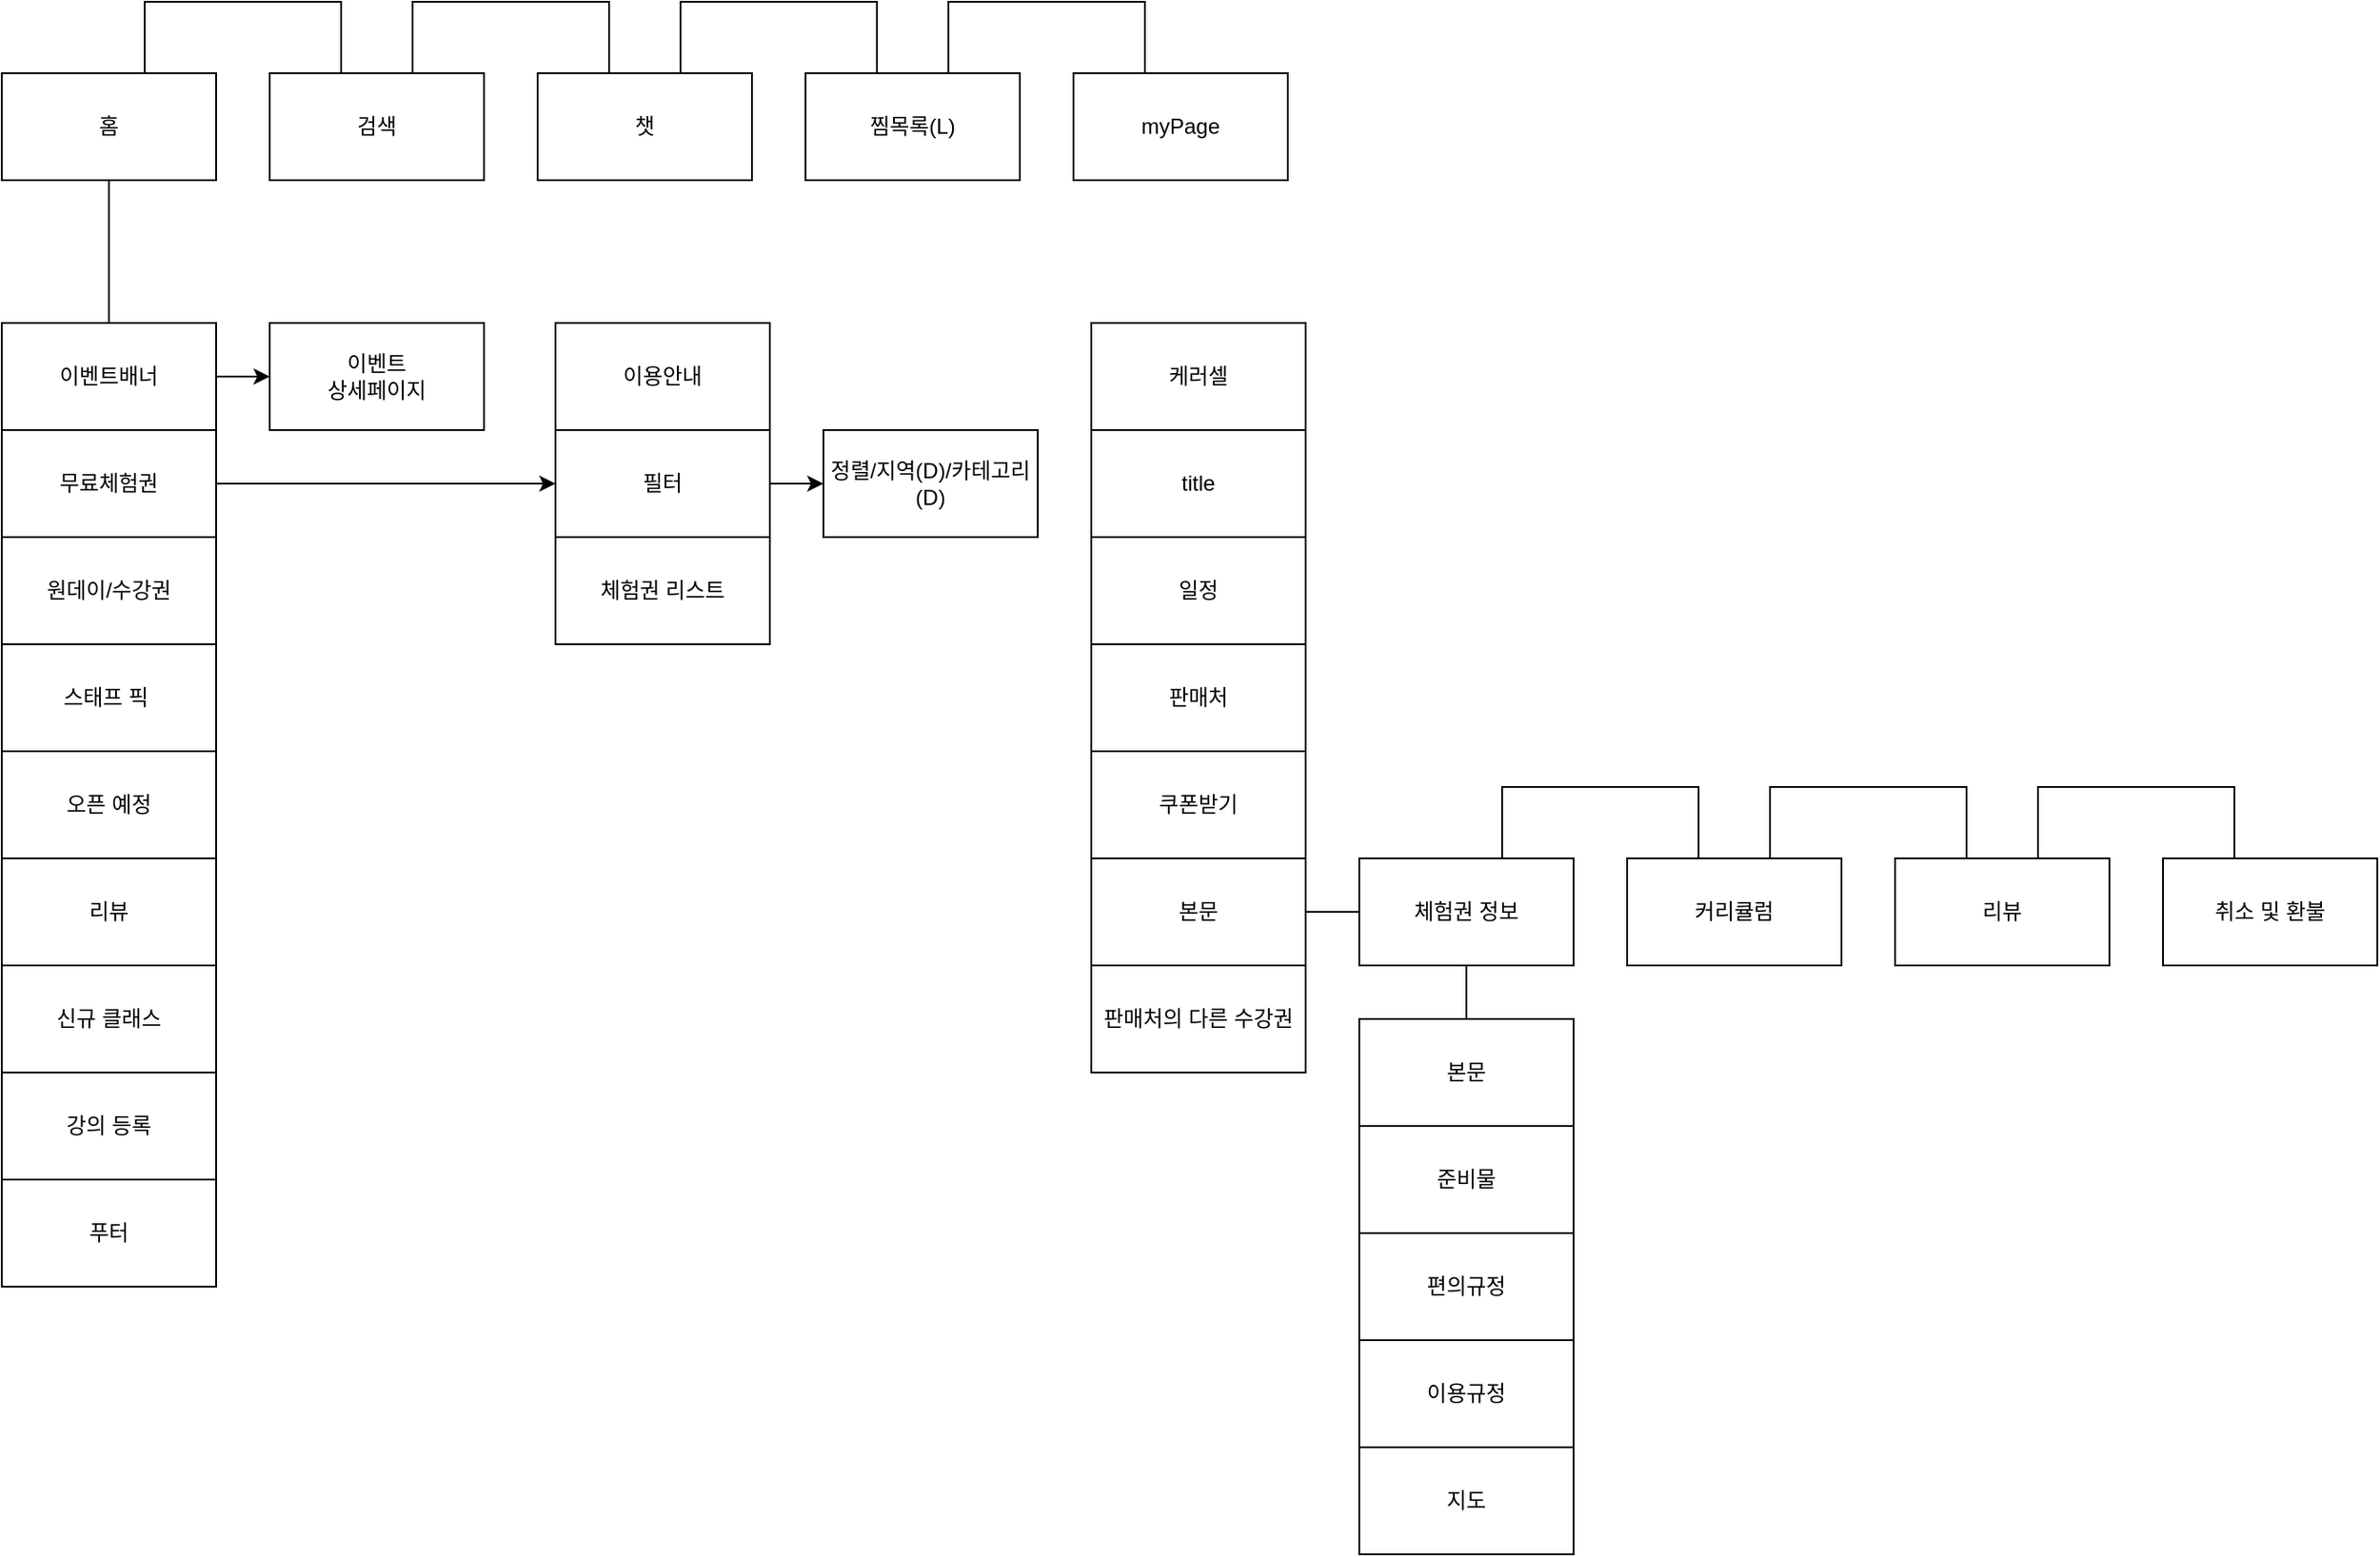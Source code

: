 <mxfile version="21.2.9" type="github">
  <diagram name="페이지-1" id="6Ej5Uxempw8xW5L3uaks">
    <mxGraphModel dx="419" dy="795" grid="1" gridSize="10" guides="1" tooltips="1" connect="1" arrows="1" fold="1" page="1" pageScale="1" pageWidth="827" pageHeight="1169" math="0" shadow="0">
      <root>
        <mxCell id="0" />
        <mxCell id="1" parent="0" />
        <mxCell id="Am6_SD4DAgW1yXsHj4Wf-1" value="홈" style="rounded=0;whiteSpace=wrap;html=1;" vertex="1" parent="1">
          <mxGeometry x="160" y="370" width="120" height="60" as="geometry" />
        </mxCell>
        <mxCell id="Am6_SD4DAgW1yXsHj4Wf-2" value="검색" style="rounded=0;whiteSpace=wrap;html=1;" vertex="1" parent="1">
          <mxGeometry x="310" y="370" width="120" height="60" as="geometry" />
        </mxCell>
        <mxCell id="Am6_SD4DAgW1yXsHj4Wf-3" value="챗" style="rounded=0;whiteSpace=wrap;html=1;" vertex="1" parent="1">
          <mxGeometry x="460" y="370" width="120" height="60" as="geometry" />
        </mxCell>
        <mxCell id="Am6_SD4DAgW1yXsHj4Wf-4" value="찜목록(L)" style="rounded=0;whiteSpace=wrap;html=1;" vertex="1" parent="1">
          <mxGeometry x="610" y="370" width="120" height="60" as="geometry" />
        </mxCell>
        <mxCell id="Am6_SD4DAgW1yXsHj4Wf-5" value="myPage" style="rounded=0;whiteSpace=wrap;html=1;" vertex="1" parent="1">
          <mxGeometry x="760" y="370" width="120" height="60" as="geometry" />
        </mxCell>
        <mxCell id="Am6_SD4DAgW1yXsHj4Wf-20" value="" style="edgeStyle=orthogonalEdgeStyle;rounded=0;orthogonalLoop=1;jettySize=auto;html=1;" edge="1" parent="1" source="Am6_SD4DAgW1yXsHj4Wf-6" target="Am6_SD4DAgW1yXsHj4Wf-19">
          <mxGeometry relative="1" as="geometry" />
        </mxCell>
        <mxCell id="Am6_SD4DAgW1yXsHj4Wf-6" value="이벤트배너" style="rounded=0;whiteSpace=wrap;html=1;" vertex="1" parent="1">
          <mxGeometry x="160" y="510" width="120" height="60" as="geometry" />
        </mxCell>
        <mxCell id="Am6_SD4DAgW1yXsHj4Wf-7" value="" style="endArrow=none;html=1;rounded=0;" edge="1" parent="1">
          <mxGeometry width="50" height="50" relative="1" as="geometry">
            <mxPoint x="240" y="370" as="sourcePoint" />
            <mxPoint x="350" y="370" as="targetPoint" />
            <Array as="points">
              <mxPoint x="240" y="330" />
              <mxPoint x="350" y="330" />
            </Array>
          </mxGeometry>
        </mxCell>
        <mxCell id="Am6_SD4DAgW1yXsHj4Wf-8" value="" style="endArrow=none;html=1;rounded=0;" edge="1" parent="1">
          <mxGeometry width="50" height="50" relative="1" as="geometry">
            <mxPoint x="390" y="370" as="sourcePoint" />
            <mxPoint x="500" y="370" as="targetPoint" />
            <Array as="points">
              <mxPoint x="390" y="330" />
              <mxPoint x="500" y="330" />
            </Array>
          </mxGeometry>
        </mxCell>
        <mxCell id="Am6_SD4DAgW1yXsHj4Wf-9" value="" style="endArrow=none;html=1;rounded=0;" edge="1" parent="1">
          <mxGeometry width="50" height="50" relative="1" as="geometry">
            <mxPoint x="690" y="370" as="sourcePoint" />
            <mxPoint x="800" y="370" as="targetPoint" />
            <Array as="points">
              <mxPoint x="690" y="330" />
              <mxPoint x="800" y="330" />
            </Array>
          </mxGeometry>
        </mxCell>
        <mxCell id="Am6_SD4DAgW1yXsHj4Wf-10" value="" style="endArrow=none;html=1;rounded=0;" edge="1" parent="1">
          <mxGeometry width="50" height="50" relative="1" as="geometry">
            <mxPoint x="540" y="370" as="sourcePoint" />
            <mxPoint x="650" y="370" as="targetPoint" />
            <Array as="points">
              <mxPoint x="540" y="330" />
              <mxPoint x="650" y="330" />
            </Array>
          </mxGeometry>
        </mxCell>
        <mxCell id="Am6_SD4DAgW1yXsHj4Wf-11" value="" style="endArrow=none;html=1;rounded=0;entryX=0.5;entryY=1;entryDx=0;entryDy=0;" edge="1" parent="1" source="Am6_SD4DAgW1yXsHj4Wf-6" target="Am6_SD4DAgW1yXsHj4Wf-1">
          <mxGeometry width="50" height="50" relative="1" as="geometry">
            <mxPoint x="320" y="640" as="sourcePoint" />
            <mxPoint x="370" y="590" as="targetPoint" />
          </mxGeometry>
        </mxCell>
        <mxCell id="Am6_SD4DAgW1yXsHj4Wf-32" style="edgeStyle=orthogonalEdgeStyle;rounded=0;orthogonalLoop=1;jettySize=auto;html=1;entryX=0;entryY=0.5;entryDx=0;entryDy=0;" edge="1" parent="1" source="Am6_SD4DAgW1yXsHj4Wf-12" target="Am6_SD4DAgW1yXsHj4Wf-34">
          <mxGeometry relative="1" as="geometry">
            <mxPoint x="460" y="560" as="targetPoint" />
          </mxGeometry>
        </mxCell>
        <mxCell id="Am6_SD4DAgW1yXsHj4Wf-12" value="무료체험권" style="rounded=0;whiteSpace=wrap;html=1;" vertex="1" parent="1">
          <mxGeometry x="160" y="570" width="120" height="60" as="geometry" />
        </mxCell>
        <mxCell id="Am6_SD4DAgW1yXsHj4Wf-13" value="스태프 픽&lt;span style=&quot;white-space: pre;&quot;&gt;	&lt;/span&gt;" style="rounded=0;whiteSpace=wrap;html=1;" vertex="1" parent="1">
          <mxGeometry x="160" y="720" width="120" height="60" as="geometry" />
        </mxCell>
        <mxCell id="Am6_SD4DAgW1yXsHj4Wf-14" value="오픈 예정" style="rounded=0;whiteSpace=wrap;html=1;" vertex="1" parent="1">
          <mxGeometry x="160" y="780" width="120" height="60" as="geometry" />
        </mxCell>
        <mxCell id="Am6_SD4DAgW1yXsHj4Wf-15" value="리뷰" style="rounded=0;whiteSpace=wrap;html=1;" vertex="1" parent="1">
          <mxGeometry x="160" y="840" width="120" height="60" as="geometry" />
        </mxCell>
        <mxCell id="Am6_SD4DAgW1yXsHj4Wf-16" value="신규 클래스" style="rounded=0;whiteSpace=wrap;html=1;" vertex="1" parent="1">
          <mxGeometry x="160" y="900" width="120" height="60" as="geometry" />
        </mxCell>
        <mxCell id="Am6_SD4DAgW1yXsHj4Wf-17" value="강의 등록" style="rounded=0;whiteSpace=wrap;html=1;" vertex="1" parent="1">
          <mxGeometry x="160" y="930" width="120" height="60" as="geometry" />
        </mxCell>
        <mxCell id="Am6_SD4DAgW1yXsHj4Wf-18" value="푸터" style="rounded=0;whiteSpace=wrap;html=1;" vertex="1" parent="1">
          <mxGeometry x="160" y="990" width="120" height="60" as="geometry" />
        </mxCell>
        <mxCell id="Am6_SD4DAgW1yXsHj4Wf-19" value="이벤트&lt;br&gt;상세페이지" style="rounded=0;whiteSpace=wrap;html=1;" vertex="1" parent="1">
          <mxGeometry x="310" y="510" width="120" height="60" as="geometry" />
        </mxCell>
        <mxCell id="Am6_SD4DAgW1yXsHj4Wf-22" value="원데이/수강권" style="rounded=0;whiteSpace=wrap;html=1;" vertex="1" parent="1">
          <mxGeometry x="160" y="630" width="120" height="60" as="geometry" />
        </mxCell>
        <mxCell id="Am6_SD4DAgW1yXsHj4Wf-23" value="스태프 픽&lt;span style=&quot;white-space: pre;&quot;&gt;	&lt;/span&gt;" style="rounded=0;whiteSpace=wrap;html=1;" vertex="1" parent="1">
          <mxGeometry x="160" y="690" width="120" height="60" as="geometry" />
        </mxCell>
        <mxCell id="Am6_SD4DAgW1yXsHj4Wf-24" value="오픈 예정" style="rounded=0;whiteSpace=wrap;html=1;" vertex="1" parent="1">
          <mxGeometry x="160" y="750" width="120" height="60" as="geometry" />
        </mxCell>
        <mxCell id="Am6_SD4DAgW1yXsHj4Wf-25" value="리뷰" style="rounded=0;whiteSpace=wrap;html=1;" vertex="1" parent="1">
          <mxGeometry x="160" y="810" width="120" height="60" as="geometry" />
        </mxCell>
        <mxCell id="Am6_SD4DAgW1yXsHj4Wf-26" value="신규 클래스" style="rounded=0;whiteSpace=wrap;html=1;" vertex="1" parent="1">
          <mxGeometry x="160" y="870" width="120" height="60" as="geometry" />
        </mxCell>
        <mxCell id="Am6_SD4DAgW1yXsHj4Wf-30" value="이용안내" style="rounded=0;whiteSpace=wrap;html=1;" vertex="1" parent="1">
          <mxGeometry x="470" y="510" width="120" height="60" as="geometry" />
        </mxCell>
        <mxCell id="Am6_SD4DAgW1yXsHj4Wf-33" value="체험권 리스트" style="rounded=0;whiteSpace=wrap;html=1;" vertex="1" parent="1">
          <mxGeometry x="470" y="630" width="120" height="60" as="geometry" />
        </mxCell>
        <mxCell id="Am6_SD4DAgW1yXsHj4Wf-36" value="" style="edgeStyle=orthogonalEdgeStyle;rounded=0;orthogonalLoop=1;jettySize=auto;html=1;" edge="1" parent="1" source="Am6_SD4DAgW1yXsHj4Wf-34" target="Am6_SD4DAgW1yXsHj4Wf-35">
          <mxGeometry relative="1" as="geometry" />
        </mxCell>
        <mxCell id="Am6_SD4DAgW1yXsHj4Wf-34" value="필터" style="rounded=0;whiteSpace=wrap;html=1;" vertex="1" parent="1">
          <mxGeometry x="470" y="570" width="120" height="60" as="geometry" />
        </mxCell>
        <mxCell id="Am6_SD4DAgW1yXsHj4Wf-35" value="정렬/지역(D)/카테고리(D)" style="rounded=0;whiteSpace=wrap;html=1;" vertex="1" parent="1">
          <mxGeometry x="620" y="570" width="120" height="60" as="geometry" />
        </mxCell>
        <mxCell id="Am6_SD4DAgW1yXsHj4Wf-37" value="케러셀" style="rounded=0;whiteSpace=wrap;html=1;" vertex="1" parent="1">
          <mxGeometry x="770" y="510" width="120" height="60" as="geometry" />
        </mxCell>
        <mxCell id="Am6_SD4DAgW1yXsHj4Wf-38" value="title" style="rounded=0;whiteSpace=wrap;html=1;" vertex="1" parent="1">
          <mxGeometry x="770" y="570" width="120" height="60" as="geometry" />
        </mxCell>
        <mxCell id="Am6_SD4DAgW1yXsHj4Wf-39" value="일정" style="rounded=0;whiteSpace=wrap;html=1;" vertex="1" parent="1">
          <mxGeometry x="770" y="630" width="120" height="60" as="geometry" />
        </mxCell>
        <mxCell id="Am6_SD4DAgW1yXsHj4Wf-40" value="판매처" style="rounded=0;whiteSpace=wrap;html=1;" vertex="1" parent="1">
          <mxGeometry x="770" y="690" width="120" height="60" as="geometry" />
        </mxCell>
        <mxCell id="Am6_SD4DAgW1yXsHj4Wf-41" value="쿠폰받기" style="rounded=0;whiteSpace=wrap;html=1;" vertex="1" parent="1">
          <mxGeometry x="770" y="750" width="120" height="60" as="geometry" />
        </mxCell>
        <mxCell id="Am6_SD4DAgW1yXsHj4Wf-42" value="본문" style="rounded=0;whiteSpace=wrap;html=1;" vertex="1" parent="1">
          <mxGeometry x="770" y="810" width="120" height="60" as="geometry" />
        </mxCell>
        <mxCell id="Am6_SD4DAgW1yXsHj4Wf-44" value="체험권 정보" style="rounded=0;whiteSpace=wrap;html=1;" vertex="1" parent="1">
          <mxGeometry x="920" y="810" width="120" height="60" as="geometry" />
        </mxCell>
        <mxCell id="Am6_SD4DAgW1yXsHj4Wf-45" value="커리큘럼" style="rounded=0;whiteSpace=wrap;html=1;" vertex="1" parent="1">
          <mxGeometry x="1070" y="810" width="120" height="60" as="geometry" />
        </mxCell>
        <mxCell id="Am6_SD4DAgW1yXsHj4Wf-46" value="리뷰" style="rounded=0;whiteSpace=wrap;html=1;" vertex="1" parent="1">
          <mxGeometry x="1220" y="810" width="120" height="60" as="geometry" />
        </mxCell>
        <mxCell id="Am6_SD4DAgW1yXsHj4Wf-47" value="취소 및 환불" style="rounded=0;whiteSpace=wrap;html=1;" vertex="1" parent="1">
          <mxGeometry x="1370" y="810" width="120" height="60" as="geometry" />
        </mxCell>
        <mxCell id="Am6_SD4DAgW1yXsHj4Wf-48" value="" style="endArrow=none;html=1;rounded=0;" edge="1" parent="1">
          <mxGeometry width="50" height="50" relative="1" as="geometry">
            <mxPoint x="1000" y="810" as="sourcePoint" />
            <mxPoint x="1110" y="810" as="targetPoint" />
            <Array as="points">
              <mxPoint x="1000" y="770" />
              <mxPoint x="1110" y="770" />
            </Array>
          </mxGeometry>
        </mxCell>
        <mxCell id="Am6_SD4DAgW1yXsHj4Wf-49" value="" style="endArrow=none;html=1;rounded=0;" edge="1" parent="1">
          <mxGeometry width="50" height="50" relative="1" as="geometry">
            <mxPoint x="1150" y="810" as="sourcePoint" />
            <mxPoint x="1260" y="810" as="targetPoint" />
            <Array as="points">
              <mxPoint x="1150" y="770" />
              <mxPoint x="1260" y="770" />
            </Array>
          </mxGeometry>
        </mxCell>
        <mxCell id="Am6_SD4DAgW1yXsHj4Wf-50" value="" style="endArrow=none;html=1;rounded=0;" edge="1" parent="1">
          <mxGeometry width="50" height="50" relative="1" as="geometry">
            <mxPoint x="1300" y="810" as="sourcePoint" />
            <mxPoint x="1410" y="810" as="targetPoint" />
            <Array as="points">
              <mxPoint x="1300" y="770" />
              <mxPoint x="1410" y="770" />
            </Array>
          </mxGeometry>
        </mxCell>
        <mxCell id="Am6_SD4DAgW1yXsHj4Wf-51" value="판매처의 다른 수강권" style="rounded=0;whiteSpace=wrap;html=1;" vertex="1" parent="1">
          <mxGeometry x="770" y="870" width="120" height="60" as="geometry" />
        </mxCell>
        <mxCell id="Am6_SD4DAgW1yXsHj4Wf-53" value="" style="endArrow=none;html=1;rounded=0;entryX=0;entryY=0.5;entryDx=0;entryDy=0;exitX=1;exitY=0.5;exitDx=0;exitDy=0;" edge="1" parent="1" source="Am6_SD4DAgW1yXsHj4Wf-42" target="Am6_SD4DAgW1yXsHj4Wf-44">
          <mxGeometry width="50" height="50" relative="1" as="geometry">
            <mxPoint x="830" y="1020" as="sourcePoint" />
            <mxPoint x="880" y="970" as="targetPoint" />
          </mxGeometry>
        </mxCell>
        <mxCell id="Am6_SD4DAgW1yXsHj4Wf-54" value="본문" style="rounded=0;whiteSpace=wrap;html=1;" vertex="1" parent="1">
          <mxGeometry x="920" y="900" width="120" height="60" as="geometry" />
        </mxCell>
        <mxCell id="Am6_SD4DAgW1yXsHj4Wf-55" value="" style="endArrow=none;html=1;rounded=0;exitX=0.5;exitY=0;exitDx=0;exitDy=0;entryX=0.5;entryY=1;entryDx=0;entryDy=0;" edge="1" parent="1" source="Am6_SD4DAgW1yXsHj4Wf-54" target="Am6_SD4DAgW1yXsHj4Wf-44">
          <mxGeometry width="50" height="50" relative="1" as="geometry">
            <mxPoint x="1010" y="900" as="sourcePoint" />
            <mxPoint x="1060" y="850" as="targetPoint" />
          </mxGeometry>
        </mxCell>
        <mxCell id="Am6_SD4DAgW1yXsHj4Wf-56" value="준비물" style="rounded=0;whiteSpace=wrap;html=1;" vertex="1" parent="1">
          <mxGeometry x="920" y="960" width="120" height="60" as="geometry" />
        </mxCell>
        <mxCell id="Am6_SD4DAgW1yXsHj4Wf-57" value="편의규정" style="rounded=0;whiteSpace=wrap;html=1;" vertex="1" parent="1">
          <mxGeometry x="920" y="1020" width="120" height="60" as="geometry" />
        </mxCell>
        <mxCell id="Am6_SD4DAgW1yXsHj4Wf-58" value="이용규정" style="rounded=0;whiteSpace=wrap;html=1;" vertex="1" parent="1">
          <mxGeometry x="920" y="1080" width="120" height="60" as="geometry" />
        </mxCell>
        <mxCell id="Am6_SD4DAgW1yXsHj4Wf-59" value="지도" style="rounded=0;whiteSpace=wrap;html=1;" vertex="1" parent="1">
          <mxGeometry x="920" y="1140" width="120" height="60" as="geometry" />
        </mxCell>
      </root>
    </mxGraphModel>
  </diagram>
</mxfile>
